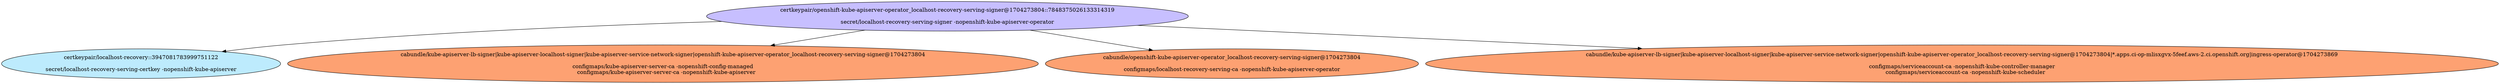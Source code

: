 digraph "Local Certificate" {
  // Node definitions.
  1 [
    label="certkeypair/openshift-kube-apiserver-operator_localhost-recovery-serving-signer@1704273804::7848375026133314319\n\nsecret/localhost-recovery-serving-signer -nopenshift-kube-apiserver-operator\n"
    style=filled
    fillcolor="#c7bfff"
  ];
  2 [
    label="certkeypair/localhost-recovery::3947081783999751122\n\nsecret/localhost-recovery-serving-certkey -nopenshift-kube-apiserver\n"
    style=filled
    fillcolor="#bdebfd"
  ];
  12 [
    label="cabundle/kube-apiserver-lb-signer|kube-apiserver-localhost-signer|kube-apiserver-service-network-signer|openshift-kube-apiserver-operator_localhost-recovery-serving-signer@1704273804\n\nconfigmaps/kube-apiserver-server-ca -nopenshift-config-managed\n    configmaps/kube-apiserver-server-ca -nopenshift-kube-apiserver\n"
    style=filled
    fillcolor="#fda172"
  ];
  13 [
    label="cabundle/openshift-kube-apiserver-operator_localhost-recovery-serving-signer@1704273804\n\nconfigmaps/localhost-recovery-serving-ca -nopenshift-kube-apiserver-operator\n"
    style=filled
    fillcolor="#fda172"
  ];
  16 [
    label="cabundle/kube-apiserver-lb-signer|kube-apiserver-localhost-signer|kube-apiserver-service-network-signer|openshift-kube-apiserver-operator_localhost-recovery-serving-signer@1704273804|*.apps.ci-op-mlisxgvx-5feef.aws-2.ci.openshift.org|ingress-operator@1704273869\n\nconfigmaps/serviceaccount-ca -nopenshift-kube-controller-manager\n    configmaps/serviceaccount-ca -nopenshift-kube-scheduler\n"
    style=filled
    fillcolor="#fda172"
  ];

  // Edge definitions.
  1 -> 2;
  1 -> 12;
  1 -> 13;
  1 -> 16;
}